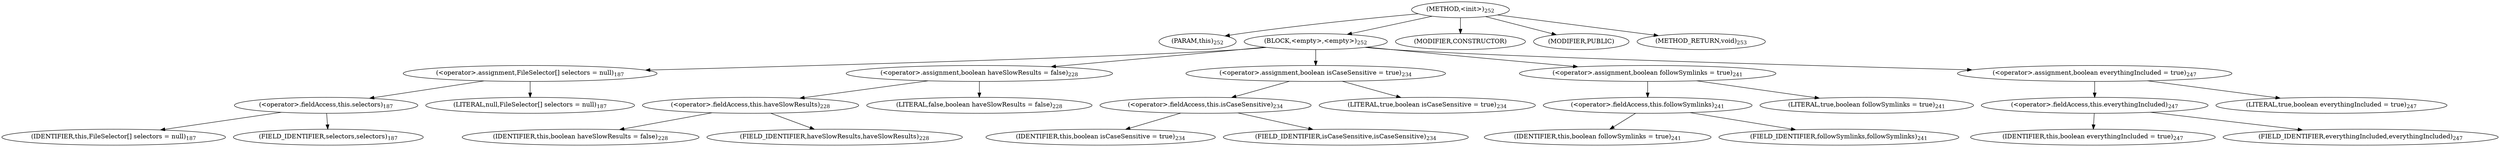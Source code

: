 digraph "&lt;init&gt;" {  
"140" [label = <(METHOD,&lt;init&gt;)<SUB>252</SUB>> ]
"141" [label = <(PARAM,this)<SUB>252</SUB>> ]
"142" [label = <(BLOCK,&lt;empty&gt;,&lt;empty&gt;)<SUB>252</SUB>> ]
"143" [label = <(&lt;operator&gt;.assignment,FileSelector[] selectors = null)<SUB>187</SUB>> ]
"144" [label = <(&lt;operator&gt;.fieldAccess,this.selectors)<SUB>187</SUB>> ]
"145" [label = <(IDENTIFIER,this,FileSelector[] selectors = null)<SUB>187</SUB>> ]
"146" [label = <(FIELD_IDENTIFIER,selectors,selectors)<SUB>187</SUB>> ]
"147" [label = <(LITERAL,null,FileSelector[] selectors = null)<SUB>187</SUB>> ]
"148" [label = <(&lt;operator&gt;.assignment,boolean haveSlowResults = false)<SUB>228</SUB>> ]
"149" [label = <(&lt;operator&gt;.fieldAccess,this.haveSlowResults)<SUB>228</SUB>> ]
"150" [label = <(IDENTIFIER,this,boolean haveSlowResults = false)<SUB>228</SUB>> ]
"151" [label = <(FIELD_IDENTIFIER,haveSlowResults,haveSlowResults)<SUB>228</SUB>> ]
"152" [label = <(LITERAL,false,boolean haveSlowResults = false)<SUB>228</SUB>> ]
"153" [label = <(&lt;operator&gt;.assignment,boolean isCaseSensitive = true)<SUB>234</SUB>> ]
"154" [label = <(&lt;operator&gt;.fieldAccess,this.isCaseSensitive)<SUB>234</SUB>> ]
"155" [label = <(IDENTIFIER,this,boolean isCaseSensitive = true)<SUB>234</SUB>> ]
"156" [label = <(FIELD_IDENTIFIER,isCaseSensitive,isCaseSensitive)<SUB>234</SUB>> ]
"157" [label = <(LITERAL,true,boolean isCaseSensitive = true)<SUB>234</SUB>> ]
"158" [label = <(&lt;operator&gt;.assignment,boolean followSymlinks = true)<SUB>241</SUB>> ]
"159" [label = <(&lt;operator&gt;.fieldAccess,this.followSymlinks)<SUB>241</SUB>> ]
"160" [label = <(IDENTIFIER,this,boolean followSymlinks = true)<SUB>241</SUB>> ]
"161" [label = <(FIELD_IDENTIFIER,followSymlinks,followSymlinks)<SUB>241</SUB>> ]
"162" [label = <(LITERAL,true,boolean followSymlinks = true)<SUB>241</SUB>> ]
"163" [label = <(&lt;operator&gt;.assignment,boolean everythingIncluded = true)<SUB>247</SUB>> ]
"164" [label = <(&lt;operator&gt;.fieldAccess,this.everythingIncluded)<SUB>247</SUB>> ]
"165" [label = <(IDENTIFIER,this,boolean everythingIncluded = true)<SUB>247</SUB>> ]
"166" [label = <(FIELD_IDENTIFIER,everythingIncluded,everythingIncluded)<SUB>247</SUB>> ]
"167" [label = <(LITERAL,true,boolean everythingIncluded = true)<SUB>247</SUB>> ]
"168" [label = <(MODIFIER,CONSTRUCTOR)> ]
"169" [label = <(MODIFIER,PUBLIC)> ]
"170" [label = <(METHOD_RETURN,void)<SUB>253</SUB>> ]
  "140" -> "141" 
  "140" -> "142" 
  "140" -> "168" 
  "140" -> "169" 
  "140" -> "170" 
  "142" -> "143" 
  "142" -> "148" 
  "142" -> "153" 
  "142" -> "158" 
  "142" -> "163" 
  "143" -> "144" 
  "143" -> "147" 
  "144" -> "145" 
  "144" -> "146" 
  "148" -> "149" 
  "148" -> "152" 
  "149" -> "150" 
  "149" -> "151" 
  "153" -> "154" 
  "153" -> "157" 
  "154" -> "155" 
  "154" -> "156" 
  "158" -> "159" 
  "158" -> "162" 
  "159" -> "160" 
  "159" -> "161" 
  "163" -> "164" 
  "163" -> "167" 
  "164" -> "165" 
  "164" -> "166" 
}
